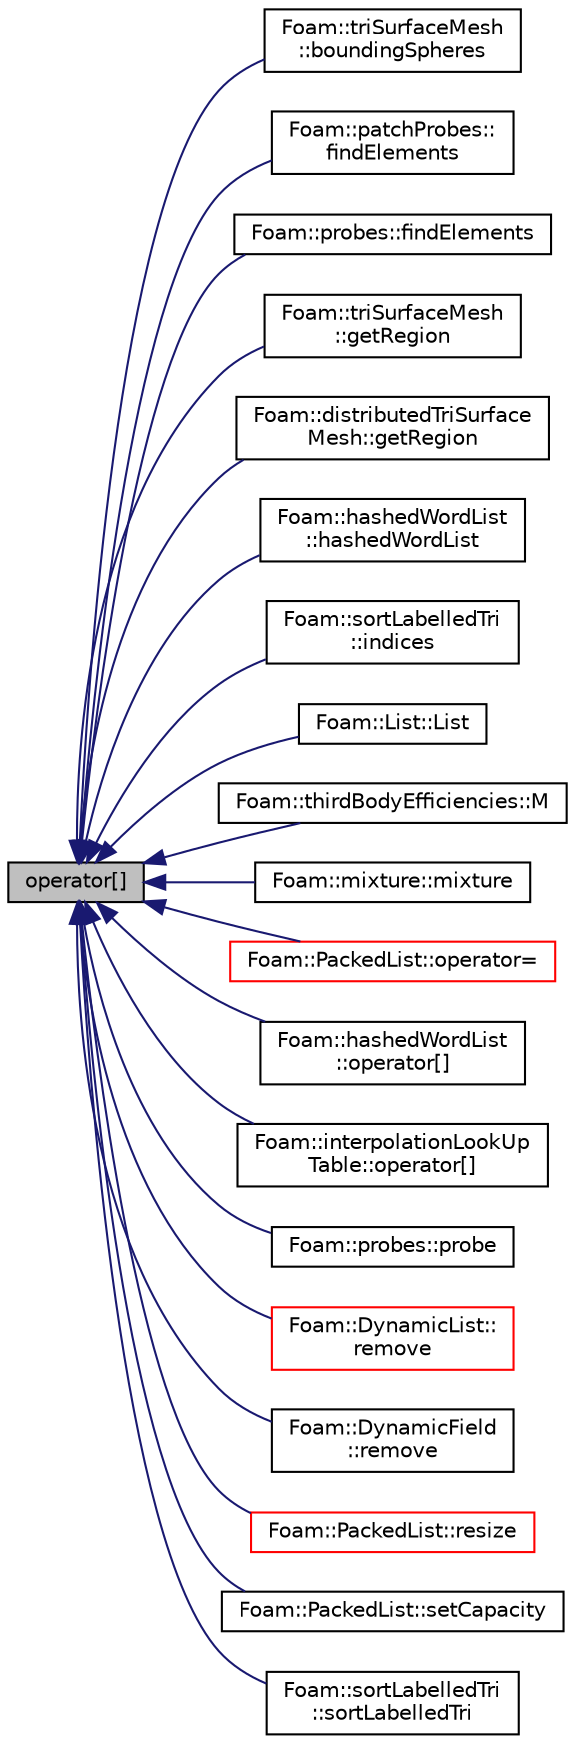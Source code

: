 digraph "operator[]"
{
  bgcolor="transparent";
  edge [fontname="Helvetica",fontsize="10",labelfontname="Helvetica",labelfontsize="10"];
  node [fontname="Helvetica",fontsize="10",shape=record];
  rankdir="LR";
  Node1 [label="operator[]",height=0.2,width=0.4,color="black", fillcolor="grey75", style="filled", fontcolor="black"];
  Node1 -> Node2 [dir="back",color="midnightblue",fontsize="10",style="solid",fontname="Helvetica"];
  Node2 [label="Foam::triSurfaceMesh\l::boundingSpheres",height=0.2,width=0.4,color="black",URL="$a02683.html#af4690dee4a2416d50cd4376b4f6fad03",tooltip="Get bounding spheres (centre and radius squared). Any point. "];
  Node1 -> Node3 [dir="back",color="midnightblue",fontsize="10",style="solid",fontname="Helvetica"];
  Node3 [label="Foam::patchProbes::\lfindElements",height=0.2,width=0.4,color="black",URL="$a01811.html#a852f621399b6ee1f3467e69a1d5fe8b4",tooltip="Find elements containing patchProbes. "];
  Node1 -> Node4 [dir="back",color="midnightblue",fontsize="10",style="solid",fontname="Helvetica"];
  Node4 [label="Foam::probes::findElements",height=0.2,width=0.4,color="black",URL="$a01974.html#a852f621399b6ee1f3467e69a1d5fe8b4",tooltip="Find cells and faces containing probes. "];
  Node1 -> Node5 [dir="back",color="midnightblue",fontsize="10",style="solid",fontname="Helvetica"];
  Node5 [label="Foam::triSurfaceMesh\l::getRegion",height=0.2,width=0.4,color="black",URL="$a02683.html#aa169783cb670368723f3780399953280",tooltip="From a set of points and indices get the region. "];
  Node1 -> Node6 [dir="back",color="midnightblue",fontsize="10",style="solid",fontname="Helvetica"];
  Node6 [label="Foam::distributedTriSurface\lMesh::getRegion",height=0.2,width=0.4,color="black",URL="$a00559.html#aa169783cb670368723f3780399953280",tooltip="From a set of points and indices get the region. "];
  Node1 -> Node7 [dir="back",color="midnightblue",fontsize="10",style="solid",fontname="Helvetica"];
  Node7 [label="Foam::hashedWordList\l::hashedWordList",height=0.2,width=0.4,color="black",URL="$a00980.html#a02ce30bb18257bfd478e776be5530734",tooltip="Construct from number and list of names. "];
  Node1 -> Node8 [dir="back",color="midnightblue",fontsize="10",style="solid",fontname="Helvetica"];
  Node8 [label="Foam::sortLabelledTri\l::indices",height=0.2,width=0.4,color="black",URL="$a02383.html#ae3d44fe7810d70166941c7d7ec407f0d",tooltip="Set the labelList to those of sorted point indices. "];
  Node1 -> Node9 [dir="back",color="midnightblue",fontsize="10",style="solid",fontname="Helvetica"];
  Node9 [label="Foam::List::List",height=0.2,width=0.4,color="black",URL="$a01364.html#a055ca8d87d0471335c988b8ac781e335",tooltip="Construct as copy of FixedList<T, Size> "];
  Node1 -> Node10 [dir="back",color="midnightblue",fontsize="10",style="solid",fontname="Helvetica"];
  Node10 [label="Foam::thirdBodyEfficiencies::M",height=0.2,width=0.4,color="black",URL="$a02601.html#acc63cd10c6f2dae8363dccfb8874994d",tooltip="Calculate and return M, the concentration of the third-bodies. "];
  Node1 -> Node11 [dir="back",color="midnightblue",fontsize="10",style="solid",fontname="Helvetica"];
  Node11 [label="Foam::mixture::mixture",height=0.2,width=0.4,color="black",URL="$a01516.html#a2c5268e8891fee06d7a7a5e4f3d5f3af",tooltip="Construct from Istream. "];
  Node1 -> Node12 [dir="back",color="midnightblue",fontsize="10",style="solid",fontname="Helvetica"];
  Node12 [label="Foam::PackedList::operator=",height=0.2,width=0.4,color="red",URL="$a01756.html#a2c5b11c36b03e179830b2cf26d1d414c",tooltip="Assignment of all entries to the given value. Takes linear time. "];
  Node1 -> Node13 [dir="back",color="midnightblue",fontsize="10",style="solid",fontname="Helvetica"];
  Node13 [label="Foam::hashedWordList\l::operator[]",height=0.2,width=0.4,color="black",URL="$a00980.html#a1ad2fa33c89c0458784a4427a9019522",tooltip="Return name corresponding to specified index. "];
  Node1 -> Node14 [dir="back",color="midnightblue",fontsize="10",style="solid",fontname="Helvetica"];
  Node14 [label="Foam::interpolationLookUp\lTable::operator[]",height=0.2,width=0.4,color="black",URL="$a01158.html#a18b75e89e793076e66b5563e7b32fbd4",tooltip="Return an element of List<scalar, Type> "];
  Node1 -> Node15 [dir="back",color="midnightblue",fontsize="10",style="solid",fontname="Helvetica"];
  Node15 [label="Foam::probes::probe",height=0.2,width=0.4,color="black",URL="$a01974.html#a608babdb7eef3b7a21eac6dcb72b6f1e",tooltip="Return location for probe i. "];
  Node1 -> Node16 [dir="back",color="midnightblue",fontsize="10",style="solid",fontname="Helvetica"];
  Node16 [label="Foam::DynamicList::\lremove",height=0.2,width=0.4,color="red",URL="$a00604.html#a11a92c7c8e39f3f023c3bcca1e5297f0",tooltip="Remove and return the top element. "];
  Node1 -> Node17 [dir="back",color="midnightblue",fontsize="10",style="solid",fontname="Helvetica"];
  Node17 [label="Foam::DynamicField\l::remove",height=0.2,width=0.4,color="black",URL="$a00597.html#a11a92c7c8e39f3f023c3bcca1e5297f0",tooltip="Remove and return the top element. "];
  Node1 -> Node18 [dir="back",color="midnightblue",fontsize="10",style="solid",fontname="Helvetica"];
  Node18 [label="Foam::PackedList::resize",height=0.2,width=0.4,color="red",URL="$a01756.html#a269162b4a99f0b5255951cfe3309f517",tooltip="Reset addressable list size, does not shrink the allocated size. "];
  Node1 -> Node19 [dir="back",color="midnightblue",fontsize="10",style="solid",fontname="Helvetica"];
  Node19 [label="Foam::PackedList::setCapacity",height=0.2,width=0.4,color="black",URL="$a01756.html#a3769bf93f15609625d62b693c566bcd1",tooltip="Alter the size of the underlying storage. "];
  Node1 -> Node20 [dir="back",color="midnightblue",fontsize="10",style="solid",fontname="Helvetica"];
  Node20 [label="Foam::sortLabelledTri\l::sortLabelledTri",height=0.2,width=0.4,color="black",URL="$a02383.html#a001d9cfc5814719731c59eed17b07dbc",tooltip="Construct from surface, sorting the faces according to patch. "];
}
